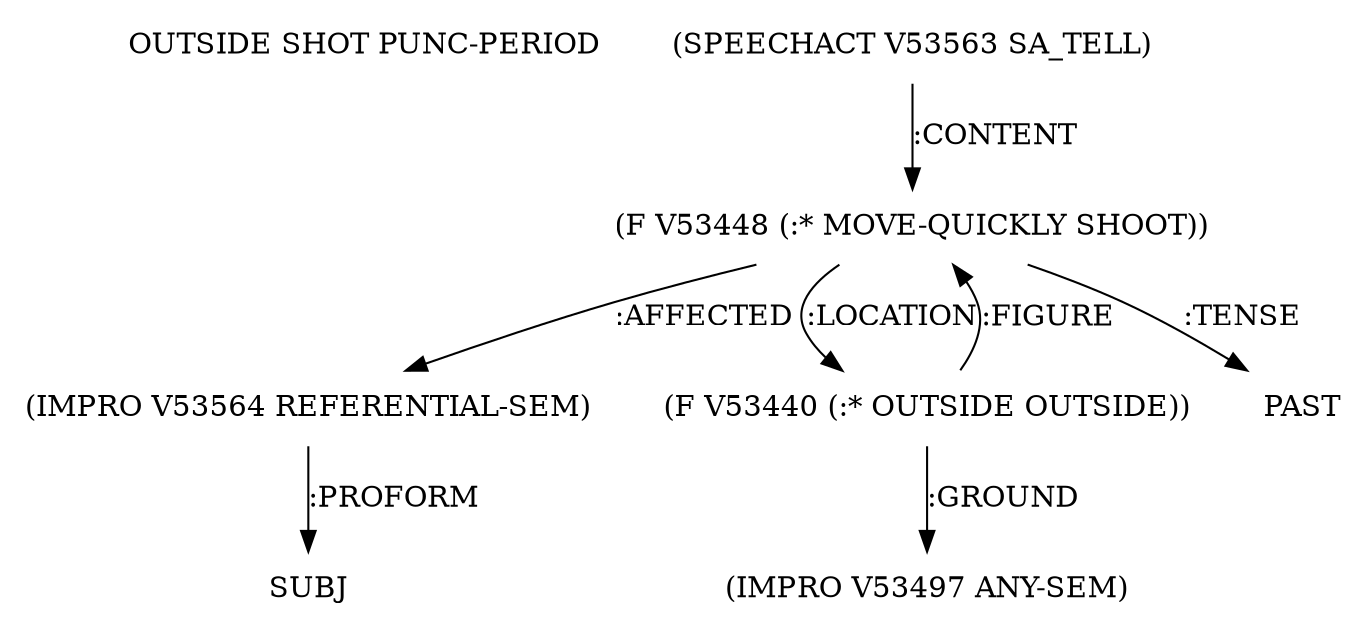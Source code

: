 digraph Terms {
  node [shape=none]
  "OUTSIDE SHOT PUNC-PERIOD"
  "V53563" [label="(SPEECHACT V53563 SA_TELL)"]
  "V53563" -> "V53448" [label=":CONTENT"]
  "V53448" [label="(F V53448 (:* MOVE-QUICKLY SHOOT))"]
  "V53448" -> "V53564" [label=":AFFECTED"]
  "V53448" -> "V53440" [label=":LOCATION"]
  "V53448" -> "NT53589" [label=":TENSE"]
  "NT53589" [label="PAST"]
  "V53564" [label="(IMPRO V53564 REFERENTIAL-SEM)"]
  "V53564" -> "NT53590" [label=":PROFORM"]
  "NT53590" [label="SUBJ"]
  "V53440" [label="(F V53440 (:* OUTSIDE OUTSIDE))"]
  "V53440" -> "V53497" [label=":GROUND"]
  "V53440" -> "V53448" [label=":FIGURE"]
  "V53497" [label="(IMPRO V53497 ANY-SEM)"]
}
